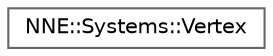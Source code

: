 digraph "Graphical Class Hierarchy"
{
 // LATEX_PDF_SIZE
  bgcolor="transparent";
  edge [fontname=Helvetica,fontsize=10,labelfontname=Helvetica,labelfontsize=10];
  node [fontname=Helvetica,fontsize=10,shape=box,height=0.2,width=0.4];
  rankdir="LR";
  Node0 [id="Node000000",label="NNE::Systems::Vertex",height=0.2,width=0.4,color="grey40", fillcolor="white", style="filled",URL="$struct_n_n_e_1_1_systems_1_1_vertex.html",tooltip=" "];
}

